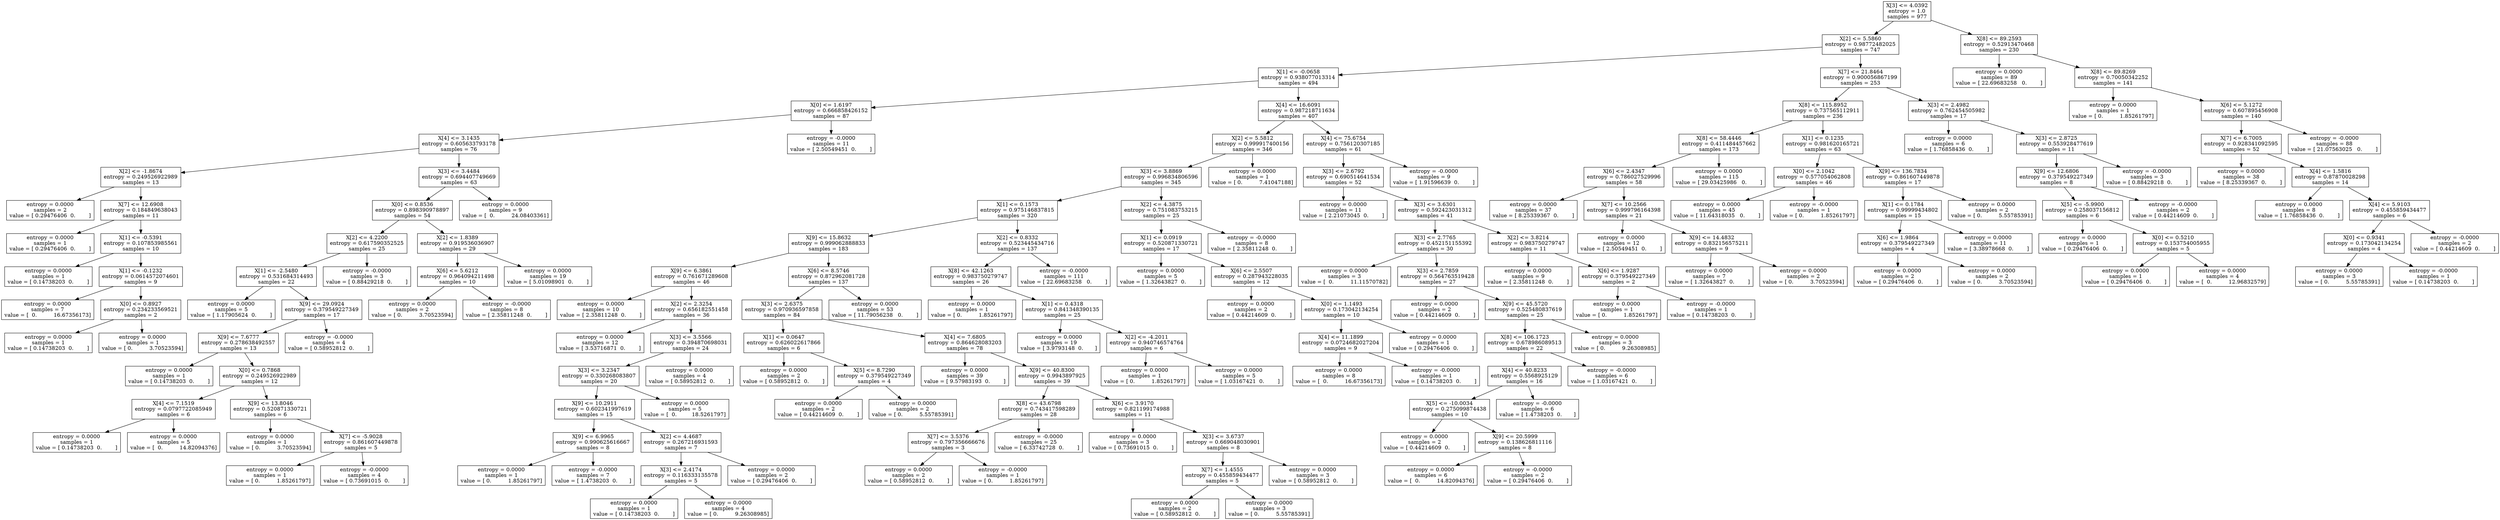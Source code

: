 digraph Tree {
0 [label="X[3] <= 4.0392\nentropy = 1.0\nsamples = 977", shape="box"] ;
1 [label="X[2] <= 5.5860\nentropy = 0.98772482025\nsamples = 747", shape="box"] ;
0 -> 1 ;
2 [label="X[1] <= -0.0658\nentropy = 0.938077013314\nsamples = 494", shape="box"] ;
1 -> 2 ;
3 [label="X[0] <= 1.6197\nentropy = 0.666858426152\nsamples = 87", shape="box"] ;
2 -> 3 ;
4 [label="X[4] <= 3.1435\nentropy = 0.605633793178\nsamples = 76", shape="box"] ;
3 -> 4 ;
5 [label="X[2] <= -1.8674\nentropy = 0.249526922989\nsamples = 13", shape="box"] ;
4 -> 5 ;
6 [label="entropy = 0.0000\nsamples = 2\nvalue = [ 0.29476406  0.        ]", shape="box"] ;
5 -> 6 ;
7 [label="X[7] <= 12.6908\nentropy = 0.184849638043\nsamples = 11", shape="box"] ;
5 -> 7 ;
8 [label="entropy = 0.0000\nsamples = 1\nvalue = [ 0.29476406  0.        ]", shape="box"] ;
7 -> 8 ;
9 [label="X[1] <= -0.5391\nentropy = 0.107853985561\nsamples = 10", shape="box"] ;
7 -> 9 ;
10 [label="entropy = 0.0000\nsamples = 1\nvalue = [ 0.14738203  0.        ]", shape="box"] ;
9 -> 10 ;
11 [label="X[1] <= -0.1232\nentropy = 0.0614572074601\nsamples = 9", shape="box"] ;
9 -> 11 ;
12 [label="entropy = 0.0000\nsamples = 7\nvalue = [  0.          16.67356173]", shape="box"] ;
11 -> 12 ;
13 [label="X[0] <= 0.8927\nentropy = 0.234233569521\nsamples = 2", shape="box"] ;
11 -> 13 ;
14 [label="entropy = 0.0000\nsamples = 1\nvalue = [ 0.14738203  0.        ]", shape="box"] ;
13 -> 14 ;
15 [label="entropy = 0.0000\nsamples = 1\nvalue = [ 0.          3.70523594]", shape="box"] ;
13 -> 15 ;
16 [label="X[3] <= 3.4484\nentropy = 0.694407749669\nsamples = 63", shape="box"] ;
4 -> 16 ;
17 [label="X[0] <= 0.8536\nentropy = 0.898390978897\nsamples = 54", shape="box"] ;
16 -> 17 ;
18 [label="X[2] <= 4.2200\nentropy = 0.617590352525\nsamples = 25", shape="box"] ;
17 -> 18 ;
19 [label="X[1] <= -2.5480\nentropy = 0.531684314493\nsamples = 22", shape="box"] ;
18 -> 19 ;
20 [label="entropy = 0.0000\nsamples = 5\nvalue = [ 1.17905624  0.        ]", shape="box"] ;
19 -> 20 ;
21 [label="X[9] <= 29.0924\nentropy = 0.379549227349\nsamples = 17", shape="box"] ;
19 -> 21 ;
22 [label="X[9] <= 7.6777\nentropy = 0.278638492557\nsamples = 13", shape="box"] ;
21 -> 22 ;
23 [label="entropy = 0.0000\nsamples = 1\nvalue = [ 0.14738203  0.        ]", shape="box"] ;
22 -> 23 ;
24 [label="X[0] <= 0.7868\nentropy = 0.249526922989\nsamples = 12", shape="box"] ;
22 -> 24 ;
25 [label="X[4] <= 7.1519\nentropy = 0.0797722085949\nsamples = 6", shape="box"] ;
24 -> 25 ;
26 [label="entropy = 0.0000\nsamples = 1\nvalue = [ 0.14738203  0.        ]", shape="box"] ;
25 -> 26 ;
27 [label="entropy = 0.0000\nsamples = 5\nvalue = [  0.          14.82094376]", shape="box"] ;
25 -> 27 ;
28 [label="X[9] <= 13.8046\nentropy = 0.520871330721\nsamples = 6", shape="box"] ;
24 -> 28 ;
29 [label="entropy = 0.0000\nsamples = 1\nvalue = [ 0.          3.70523594]", shape="box"] ;
28 -> 29 ;
30 [label="X[7] <= -5.9028\nentropy = 0.861607449878\nsamples = 5", shape="box"] ;
28 -> 30 ;
31 [label="entropy = 0.0000\nsamples = 1\nvalue = [ 0.          1.85261797]", shape="box"] ;
30 -> 31 ;
32 [label="entropy = -0.0000\nsamples = 4\nvalue = [ 0.73691015  0.        ]", shape="box"] ;
30 -> 32 ;
33 [label="entropy = -0.0000\nsamples = 4\nvalue = [ 0.58952812  0.        ]", shape="box"] ;
21 -> 33 ;
34 [label="entropy = -0.0000\nsamples = 3\nvalue = [ 0.88429218  0.        ]", shape="box"] ;
18 -> 34 ;
35 [label="X[2] <= 1.8389\nentropy = 0.919536036907\nsamples = 29", shape="box"] ;
17 -> 35 ;
36 [label="X[6] <= 5.6212\nentropy = 0.964094211498\nsamples = 10", shape="box"] ;
35 -> 36 ;
37 [label="entropy = 0.0000\nsamples = 2\nvalue = [ 0.          3.70523594]", shape="box"] ;
36 -> 37 ;
38 [label="entropy = -0.0000\nsamples = 8\nvalue = [ 2.35811248  0.        ]", shape="box"] ;
36 -> 38 ;
39 [label="entropy = 0.0000\nsamples = 19\nvalue = [ 5.01098901  0.        ]", shape="box"] ;
35 -> 39 ;
40 [label="entropy = 0.0000\nsamples = 9\nvalue = [  0.          24.08403361]", shape="box"] ;
16 -> 40 ;
41 [label="entropy = -0.0000\nsamples = 11\nvalue = [ 2.50549451  0.        ]", shape="box"] ;
3 -> 41 ;
42 [label="X[4] <= 16.6091\nentropy = 0.987218711634\nsamples = 407", shape="box"] ;
2 -> 42 ;
43 [label="X[2] <= 5.5812\nentropy = 0.999917400156\nsamples = 346", shape="box"] ;
42 -> 43 ;
44 [label="X[3] <= 3.8869\nentropy = 0.996834806596\nsamples = 345", shape="box"] ;
43 -> 44 ;
45 [label="X[1] <= 0.1573\nentropy = 0.975146837815\nsamples = 320", shape="box"] ;
44 -> 45 ;
46 [label="X[9] <= 15.8632\nentropy = 0.999062888833\nsamples = 183", shape="box"] ;
45 -> 46 ;
47 [label="X[9] <= 6.3861\nentropy = 0.761671289608\nsamples = 46", shape="box"] ;
46 -> 47 ;
48 [label="entropy = 0.0000\nsamples = 10\nvalue = [ 2.35811248  0.        ]", shape="box"] ;
47 -> 48 ;
49 [label="X[2] <= 2.3254\nentropy = 0.656182551458\nsamples = 36", shape="box"] ;
47 -> 49 ;
50 [label="entropy = 0.0000\nsamples = 12\nvalue = [ 3.53716871  0.        ]", shape="box"] ;
49 -> 50 ;
51 [label="X[3] <= 3.5566\nentropy = 0.394870698031\nsamples = 24", shape="box"] ;
49 -> 51 ;
52 [label="X[3] <= 3.2347\nentropy = 0.330268083807\nsamples = 20", shape="box"] ;
51 -> 52 ;
53 [label="X[9] <= 10.2911\nentropy = 0.602341997619\nsamples = 15", shape="box"] ;
52 -> 53 ;
54 [label="X[9] <= 6.9965\nentropy = 0.990625616667\nsamples = 8", shape="box"] ;
53 -> 54 ;
55 [label="entropy = 0.0000\nsamples = 1\nvalue = [ 0.          1.85261797]", shape="box"] ;
54 -> 55 ;
56 [label="entropy = -0.0000\nsamples = 7\nvalue = [ 1.4738203  0.       ]", shape="box"] ;
54 -> 56 ;
57 [label="X[2] <= 4.4687\nentropy = 0.267216931593\nsamples = 7", shape="box"] ;
53 -> 57 ;
58 [label="X[3] <= 2.4174\nentropy = 0.116333135578\nsamples = 5", shape="box"] ;
57 -> 58 ;
59 [label="entropy = 0.0000\nsamples = 1\nvalue = [ 0.14738203  0.        ]", shape="box"] ;
58 -> 59 ;
60 [label="entropy = 0.0000\nsamples = 4\nvalue = [ 0.          9.26308985]", shape="box"] ;
58 -> 60 ;
61 [label="entropy = 0.0000\nsamples = 2\nvalue = [ 0.29476406  0.        ]", shape="box"] ;
57 -> 61 ;
62 [label="entropy = 0.0000\nsamples = 5\nvalue = [  0.         18.5261797]", shape="box"] ;
52 -> 62 ;
63 [label="entropy = 0.0000\nsamples = 4\nvalue = [ 0.58952812  0.        ]", shape="box"] ;
51 -> 63 ;
64 [label="X[6] <= 8.5746\nentropy = 0.872962081728\nsamples = 137", shape="box"] ;
46 -> 64 ;
65 [label="X[3] <= 2.6375\nentropy = 0.970936597858\nsamples = 84", shape="box"] ;
64 -> 65 ;
66 [label="X[1] <= 0.0647\nentropy = 0.626022617866\nsamples = 6", shape="box"] ;
65 -> 66 ;
67 [label="entropy = 0.0000\nsamples = 2\nvalue = [ 0.58952812  0.        ]", shape="box"] ;
66 -> 67 ;
68 [label="X[5] <= 8.7290\nentropy = 0.379549227349\nsamples = 4", shape="box"] ;
66 -> 68 ;
69 [label="entropy = 0.0000\nsamples = 2\nvalue = [ 0.44214609  0.        ]", shape="box"] ;
68 -> 69 ;
70 [label="entropy = 0.0000\nsamples = 2\nvalue = [ 0.          5.55785391]", shape="box"] ;
68 -> 70 ;
71 [label="X[4] <= 7.6805\nentropy = 0.864628083203\nsamples = 78", shape="box"] ;
65 -> 71 ;
72 [label="entropy = 0.0000\nsamples = 39\nvalue = [ 9.57983193  0.        ]", shape="box"] ;
71 -> 72 ;
73 [label="X[9] <= 40.8300\nentropy = 0.9943897925\nsamples = 39", shape="box"] ;
71 -> 73 ;
74 [label="X[8] <= 43.6798\nentropy = 0.743417598289\nsamples = 28", shape="box"] ;
73 -> 74 ;
75 [label="X[7] <= 3.5376\nentropy = 0.797356666676\nsamples = 3", shape="box"] ;
74 -> 75 ;
76 [label="entropy = 0.0000\nsamples = 2\nvalue = [ 0.58952812  0.        ]", shape="box"] ;
75 -> 76 ;
77 [label="entropy = -0.0000\nsamples = 1\nvalue = [ 0.          1.85261797]", shape="box"] ;
75 -> 77 ;
78 [label="entropy = -0.0000\nsamples = 25\nvalue = [ 6.33742728  0.        ]", shape="box"] ;
74 -> 78 ;
79 [label="X[6] <= 3.9170\nentropy = 0.821199174988\nsamples = 11", shape="box"] ;
73 -> 79 ;
80 [label="entropy = 0.0000\nsamples = 3\nvalue = [ 0.73691015  0.        ]", shape="box"] ;
79 -> 80 ;
81 [label="X[3] <= 3.6737\nentropy = 0.669048030901\nsamples = 8", shape="box"] ;
79 -> 81 ;
82 [label="X[7] <= 1.4555\nentropy = 0.455859434477\nsamples = 5", shape="box"] ;
81 -> 82 ;
83 [label="entropy = 0.0000\nsamples = 2\nvalue = [ 0.58952812  0.        ]", shape="box"] ;
82 -> 83 ;
84 [label="entropy = 0.0000\nsamples = 3\nvalue = [ 0.          5.55785391]", shape="box"] ;
82 -> 84 ;
85 [label="entropy = 0.0000\nsamples = 3\nvalue = [ 0.58952812  0.        ]", shape="box"] ;
81 -> 85 ;
86 [label="entropy = 0.0000\nsamples = 53\nvalue = [ 11.79056238   0.        ]", shape="box"] ;
64 -> 86 ;
87 [label="X[2] <= 0.8332\nentropy = 0.523445434716\nsamples = 137", shape="box"] ;
45 -> 87 ;
88 [label="X[8] <= 42.1263\nentropy = 0.983750279747\nsamples = 26", shape="box"] ;
87 -> 88 ;
89 [label="entropy = 0.0000\nsamples = 1\nvalue = [ 0.          1.85261797]", shape="box"] ;
88 -> 89 ;
90 [label="X[1] <= 0.4318\nentropy = 0.841348390135\nsamples = 25", shape="box"] ;
88 -> 90 ;
91 [label="entropy = 0.0000\nsamples = 19\nvalue = [ 3.9793148  0.       ]", shape="box"] ;
90 -> 91 ;
92 [label="X[2] <= -4.2011\nentropy = 0.940746574764\nsamples = 6", shape="box"] ;
90 -> 92 ;
93 [label="entropy = 0.0000\nsamples = 1\nvalue = [ 0.          1.85261797]", shape="box"] ;
92 -> 93 ;
94 [label="entropy = 0.0000\nsamples = 5\nvalue = [ 1.03167421  0.        ]", shape="box"] ;
92 -> 94 ;
95 [label="entropy = -0.0000\nsamples = 111\nvalue = [ 22.69683258   0.        ]", shape="box"] ;
87 -> 95 ;
96 [label="X[2] <= 4.3875\nentropy = 0.751083753215\nsamples = 25", shape="box"] ;
44 -> 96 ;
97 [label="X[1] <= 0.0919\nentropy = 0.520871330721\nsamples = 17", shape="box"] ;
96 -> 97 ;
98 [label="entropy = 0.0000\nsamples = 5\nvalue = [ 1.32643827  0.        ]", shape="box"] ;
97 -> 98 ;
99 [label="X[6] <= 2.5507\nentropy = 0.287943228035\nsamples = 12", shape="box"] ;
97 -> 99 ;
100 [label="entropy = 0.0000\nsamples = 2\nvalue = [ 0.44214609  0.        ]", shape="box"] ;
99 -> 100 ;
101 [label="X[0] <= 1.1493\nentropy = 0.173042134254\nsamples = 10", shape="box"] ;
99 -> 101 ;
102 [label="X[4] <= 11.1899\nentropy = 0.0724682027204\nsamples = 9", shape="box"] ;
101 -> 102 ;
103 [label="entropy = 0.0000\nsamples = 8\nvalue = [  0.          16.67356173]", shape="box"] ;
102 -> 103 ;
104 [label="entropy = -0.0000\nsamples = 1\nvalue = [ 0.14738203  0.        ]", shape="box"] ;
102 -> 104 ;
105 [label="entropy = 0.0000\nsamples = 1\nvalue = [ 0.29476406  0.        ]", shape="box"] ;
101 -> 105 ;
106 [label="entropy = -0.0000\nsamples = 8\nvalue = [ 2.35811248  0.        ]", shape="box"] ;
96 -> 106 ;
107 [label="entropy = 0.0000\nsamples = 1\nvalue = [ 0.          7.41047188]", shape="box"] ;
43 -> 107 ;
108 [label="X[4] <= 75.6754\nentropy = 0.756120307185\nsamples = 61", shape="box"] ;
42 -> 108 ;
109 [label="X[3] <= 2.6792\nentropy = 0.690514641534\nsamples = 52", shape="box"] ;
108 -> 109 ;
110 [label="entropy = 0.0000\nsamples = 11\nvalue = [ 2.21073045  0.        ]", shape="box"] ;
109 -> 110 ;
111 [label="X[3] <= 3.6301\nentropy = 0.592423031312\nsamples = 41", shape="box"] ;
109 -> 111 ;
112 [label="X[3] <= 2.7765\nentropy = 0.452151155392\nsamples = 30", shape="box"] ;
111 -> 112 ;
113 [label="entropy = 0.0000\nsamples = 3\nvalue = [  0.          11.11570782]", shape="box"] ;
112 -> 113 ;
114 [label="X[3] <= 2.7859\nentropy = 0.564763519428\nsamples = 27", shape="box"] ;
112 -> 114 ;
115 [label="entropy = 0.0000\nsamples = 2\nvalue = [ 0.44214609  0.        ]", shape="box"] ;
114 -> 115 ;
116 [label="X[9] <= 45.5720\nentropy = 0.525480837619\nsamples = 25", shape="box"] ;
114 -> 116 ;
117 [label="X[8] <= 106.1723\nentropy = 0.678986089513\nsamples = 22", shape="box"] ;
116 -> 117 ;
118 [label="X[4] <= 40.8233\nentropy = 0.5568925129\nsamples = 16", shape="box"] ;
117 -> 118 ;
119 [label="X[5] <= -10.0034\nentropy = 0.275099874438\nsamples = 10", shape="box"] ;
118 -> 119 ;
120 [label="entropy = 0.0000\nsamples = 2\nvalue = [ 0.44214609  0.        ]", shape="box"] ;
119 -> 120 ;
121 [label="X[9] <= 20.5999\nentropy = 0.138626811116\nsamples = 8", shape="box"] ;
119 -> 121 ;
122 [label="entropy = 0.0000\nsamples = 6\nvalue = [  0.          14.82094376]", shape="box"] ;
121 -> 122 ;
123 [label="entropy = -0.0000\nsamples = 2\nvalue = [ 0.29476406  0.        ]", shape="box"] ;
121 -> 123 ;
124 [label="entropy = -0.0000\nsamples = 6\nvalue = [ 1.4738203  0.       ]", shape="box"] ;
118 -> 124 ;
125 [label="entropy = -0.0000\nsamples = 6\nvalue = [ 1.03167421  0.        ]", shape="box"] ;
117 -> 125 ;
126 [label="entropy = 0.0000\nsamples = 3\nvalue = [ 0.          9.26308985]", shape="box"] ;
116 -> 126 ;
127 [label="X[2] <= 3.8214\nentropy = 0.983750279747\nsamples = 11", shape="box"] ;
111 -> 127 ;
128 [label="entropy = 0.0000\nsamples = 9\nvalue = [ 2.35811248  0.        ]", shape="box"] ;
127 -> 128 ;
129 [label="X[6] <= 1.9287\nentropy = 0.379549227349\nsamples = 2", shape="box"] ;
127 -> 129 ;
130 [label="entropy = 0.0000\nsamples = 1\nvalue = [ 0.          1.85261797]", shape="box"] ;
129 -> 130 ;
131 [label="entropy = -0.0000\nsamples = 1\nvalue = [ 0.14738203  0.        ]", shape="box"] ;
129 -> 131 ;
132 [label="entropy = -0.0000\nsamples = 9\nvalue = [ 1.91596639  0.        ]", shape="box"] ;
108 -> 132 ;
133 [label="X[7] <= 21.8464\nentropy = 0.900056867199\nsamples = 253", shape="box"] ;
1 -> 133 ;
134 [label="X[8] <= 115.8952\nentropy = 0.737565112911\nsamples = 236", shape="box"] ;
133 -> 134 ;
135 [label="X[8] <= 58.4446\nentropy = 0.411484457662\nsamples = 173", shape="box"] ;
134 -> 135 ;
136 [label="X[6] <= 2.4347\nentropy = 0.786027529996\nsamples = 58", shape="box"] ;
135 -> 136 ;
137 [label="entropy = 0.0000\nsamples = 37\nvalue = [ 8.25339367  0.        ]", shape="box"] ;
136 -> 137 ;
138 [label="X[7] <= 10.2566\nentropy = 0.999796164398\nsamples = 21", shape="box"] ;
136 -> 138 ;
139 [label="entropy = 0.0000\nsamples = 12\nvalue = [ 2.50549451  0.        ]", shape="box"] ;
138 -> 139 ;
140 [label="X[9] <= 14.4832\nentropy = 0.832156575211\nsamples = 9", shape="box"] ;
138 -> 140 ;
141 [label="entropy = 0.0000\nsamples = 7\nvalue = [ 1.32643827  0.        ]", shape="box"] ;
140 -> 141 ;
142 [label="entropy = 0.0000\nsamples = 2\nvalue = [ 0.          3.70523594]", shape="box"] ;
140 -> 142 ;
143 [label="entropy = 0.0000\nsamples = 115\nvalue = [ 29.03425986   0.        ]", shape="box"] ;
135 -> 143 ;
144 [label="X[1] <= 0.1235\nentropy = 0.981620165721\nsamples = 63", shape="box"] ;
134 -> 144 ;
145 [label="X[0] <= 2.1042\nentropy = 0.577054062808\nsamples = 46", shape="box"] ;
144 -> 145 ;
146 [label="entropy = 0.0000\nsamples = 45\nvalue = [ 11.64318035   0.        ]", shape="box"] ;
145 -> 146 ;
147 [label="entropy = -0.0000\nsamples = 1\nvalue = [ 0.          1.85261797]", shape="box"] ;
145 -> 147 ;
148 [label="X[9] <= 136.7834\nentropy = 0.861607449878\nsamples = 17", shape="box"] ;
144 -> 148 ;
149 [label="X[1] <= 0.1784\nentropy = 0.99999434802\nsamples = 15", shape="box"] ;
148 -> 149 ;
150 [label="X[6] <= 1.9864\nentropy = 0.379549227349\nsamples = 4", shape="box"] ;
149 -> 150 ;
151 [label="entropy = 0.0000\nsamples = 2\nvalue = [ 0.29476406  0.        ]", shape="box"] ;
150 -> 151 ;
152 [label="entropy = 0.0000\nsamples = 2\nvalue = [ 0.          3.70523594]", shape="box"] ;
150 -> 152 ;
153 [label="entropy = 0.0000\nsamples = 11\nvalue = [ 3.38978668  0.        ]", shape="box"] ;
149 -> 153 ;
154 [label="entropy = 0.0000\nsamples = 2\nvalue = [ 0.          5.55785391]", shape="box"] ;
148 -> 154 ;
155 [label="X[3] <= 2.4982\nentropy = 0.762454505982\nsamples = 17", shape="box"] ;
133 -> 155 ;
156 [label="entropy = 0.0000\nsamples = 6\nvalue = [ 1.76858436  0.        ]", shape="box"] ;
155 -> 156 ;
157 [label="X[3] <= 2.8725\nentropy = 0.553928477619\nsamples = 11", shape="box"] ;
155 -> 157 ;
158 [label="X[9] <= 12.6806\nentropy = 0.379549227349\nsamples = 8", shape="box"] ;
157 -> 158 ;
159 [label="X[5] <= -5.9900\nentropy = 0.258037156812\nsamples = 6", shape="box"] ;
158 -> 159 ;
160 [label="entropy = 0.0000\nsamples = 1\nvalue = [ 0.29476406  0.        ]", shape="box"] ;
159 -> 160 ;
161 [label="X[0] <= 0.5210\nentropy = 0.153754005955\nsamples = 5", shape="box"] ;
159 -> 161 ;
162 [label="entropy = 0.0000\nsamples = 1\nvalue = [ 0.29476406  0.        ]", shape="box"] ;
161 -> 162 ;
163 [label="entropy = 0.0000\nsamples = 4\nvalue = [  0.          12.96832579]", shape="box"] ;
161 -> 163 ;
164 [label="entropy = -0.0000\nsamples = 2\nvalue = [ 0.44214609  0.        ]", shape="box"] ;
158 -> 164 ;
165 [label="entropy = -0.0000\nsamples = 3\nvalue = [ 0.88429218  0.        ]", shape="box"] ;
157 -> 165 ;
166 [label="X[8] <= 89.2593\nentropy = 0.52913470468\nsamples = 230", shape="box"] ;
0 -> 166 ;
167 [label="entropy = 0.0000\nsamples = 89\nvalue = [ 22.69683258   0.        ]", shape="box"] ;
166 -> 167 ;
168 [label="X[8] <= 89.8269\nentropy = 0.70050342252\nsamples = 141", shape="box"] ;
166 -> 168 ;
169 [label="entropy = 0.0000\nsamples = 1\nvalue = [ 0.          1.85261797]", shape="box"] ;
168 -> 169 ;
170 [label="X[6] <= 5.1272\nentropy = 0.607895456908\nsamples = 140", shape="box"] ;
168 -> 170 ;
171 [label="X[7] <= 6.7005\nentropy = 0.928341092595\nsamples = 52", shape="box"] ;
170 -> 171 ;
172 [label="entropy = 0.0000\nsamples = 38\nvalue = [ 8.25339367  0.        ]", shape="box"] ;
171 -> 172 ;
173 [label="X[4] <= 1.5816\nentropy = 0.87870028298\nsamples = 14", shape="box"] ;
171 -> 173 ;
174 [label="entropy = 0.0000\nsamples = 8\nvalue = [ 1.76858436  0.        ]", shape="box"] ;
173 -> 174 ;
175 [label="X[4] <= 5.9103\nentropy = 0.455859434477\nsamples = 6", shape="box"] ;
173 -> 175 ;
176 [label="X[0] <= 0.9341\nentropy = 0.173042134254\nsamples = 4", shape="box"] ;
175 -> 176 ;
177 [label="entropy = 0.0000\nsamples = 3\nvalue = [ 0.          5.55785391]", shape="box"] ;
176 -> 177 ;
178 [label="entropy = -0.0000\nsamples = 1\nvalue = [ 0.14738203  0.        ]", shape="box"] ;
176 -> 178 ;
179 [label="entropy = -0.0000\nsamples = 2\nvalue = [ 0.44214609  0.        ]", shape="box"] ;
175 -> 179 ;
180 [label="entropy = -0.0000\nsamples = 88\nvalue = [ 21.07563025   0.        ]", shape="box"] ;
170 -> 180 ;
}